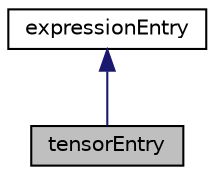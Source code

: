 digraph "tensorEntry"
{
  bgcolor="transparent";
  edge [fontname="Helvetica",fontsize="10",labelfontname="Helvetica",labelfontsize="10"];
  node [fontname="Helvetica",fontsize="10",shape=record];
  Node1 [label="tensorEntry",height=0.2,width=0.4,color="black", fillcolor="grey75", style="filled" fontcolor="black"];
  Node2 -> Node1 [dir="back",color="midnightblue",fontsize="10",style="solid",fontname="Helvetica"];
  Node2 [label="expressionEntry",height=0.2,width=0.4,color="black",URL="$classFoam_1_1exprTools_1_1expressionEntry.html",tooltip="Convert dictionary entry to a stringified expression. "];
}
